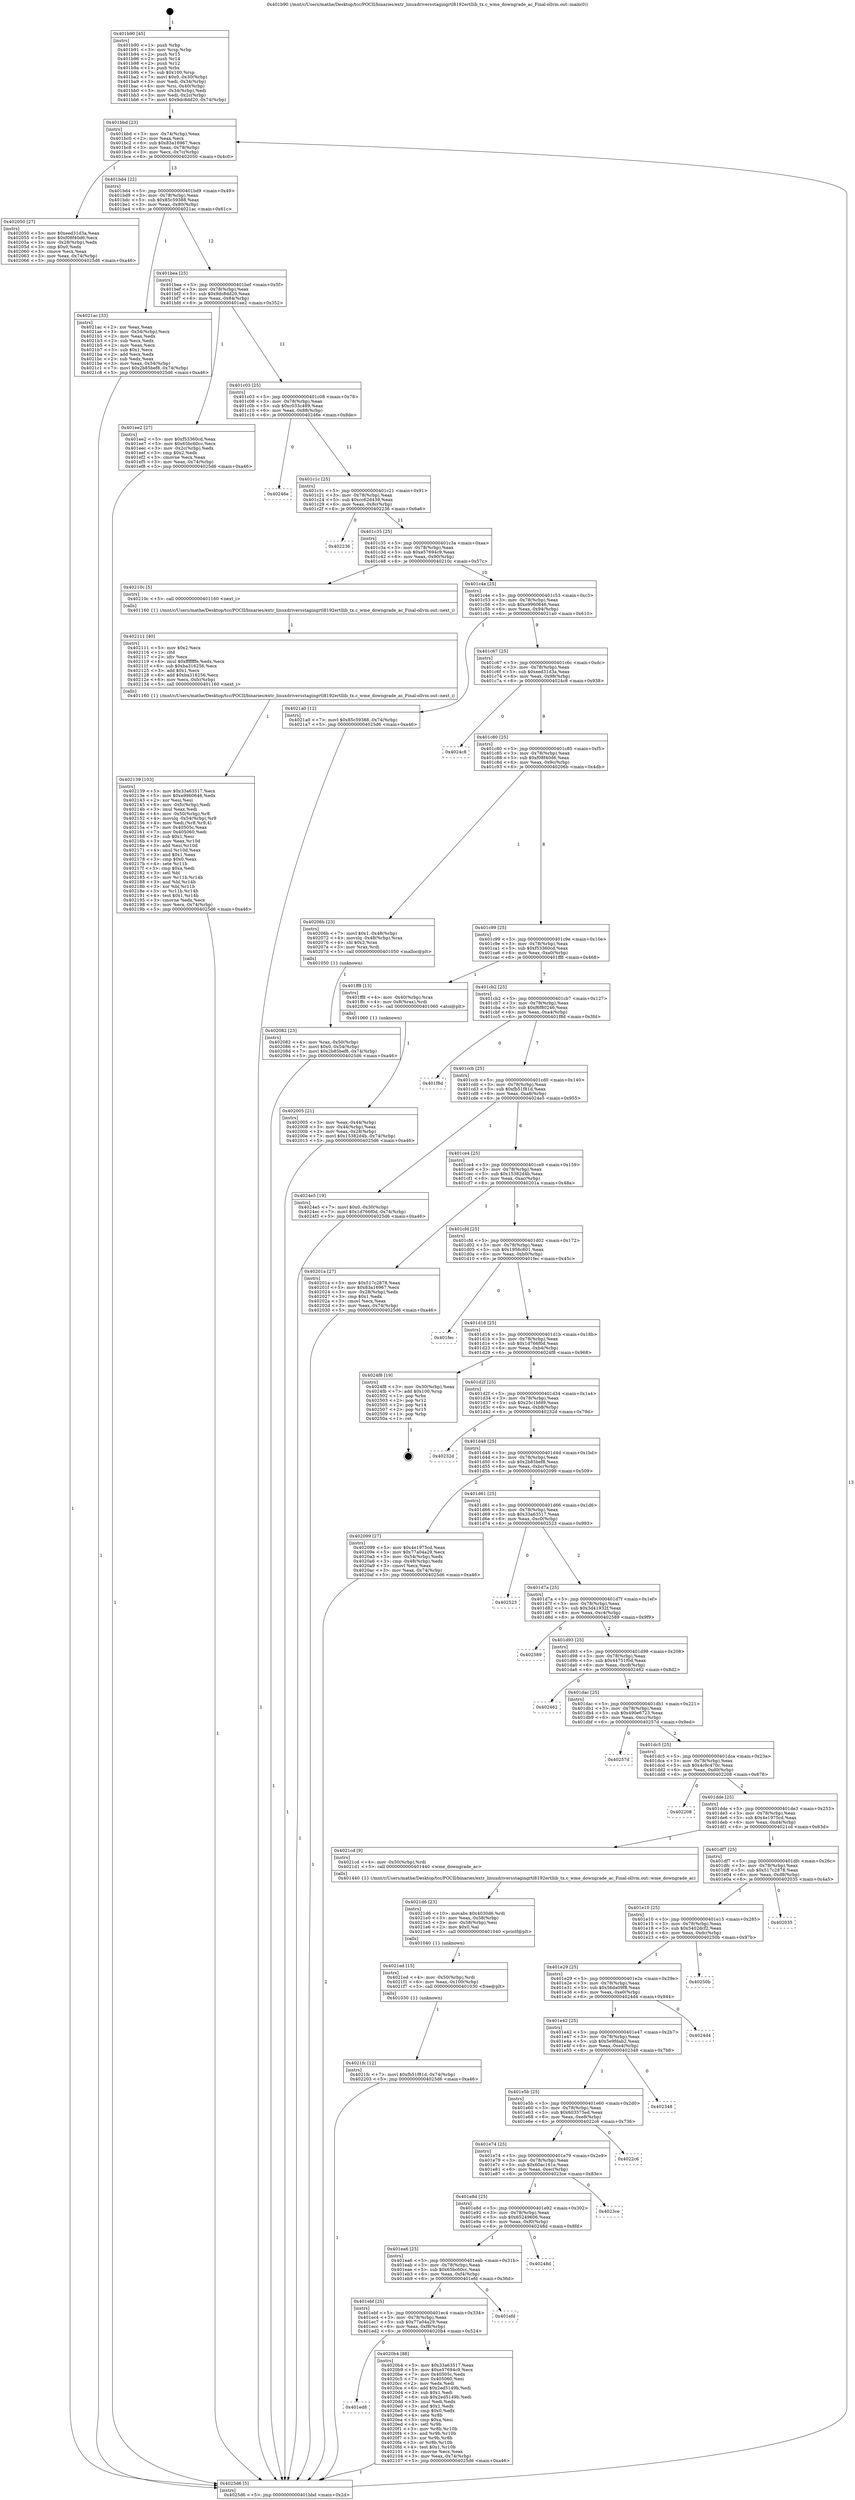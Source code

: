 digraph "0x401b90" {
  label = "0x401b90 (/mnt/c/Users/mathe/Desktop/tcc/POCII/binaries/extr_linuxdriversstagingrtl8192ertllib_tx.c_wme_downgrade_ac_Final-ollvm.out::main(0))"
  labelloc = "t"
  node[shape=record]

  Entry [label="",width=0.3,height=0.3,shape=circle,fillcolor=black,style=filled]
  "0x401bbd" [label="{
     0x401bbd [23]\l
     | [instrs]\l
     &nbsp;&nbsp;0x401bbd \<+3\>: mov -0x74(%rbp),%eax\l
     &nbsp;&nbsp;0x401bc0 \<+2\>: mov %eax,%ecx\l
     &nbsp;&nbsp;0x401bc2 \<+6\>: sub $0x83a16967,%ecx\l
     &nbsp;&nbsp;0x401bc8 \<+3\>: mov %eax,-0x78(%rbp)\l
     &nbsp;&nbsp;0x401bcb \<+3\>: mov %ecx,-0x7c(%rbp)\l
     &nbsp;&nbsp;0x401bce \<+6\>: je 0000000000402050 \<main+0x4c0\>\l
  }"]
  "0x402050" [label="{
     0x402050 [27]\l
     | [instrs]\l
     &nbsp;&nbsp;0x402050 \<+5\>: mov $0xeed31d3a,%eax\l
     &nbsp;&nbsp;0x402055 \<+5\>: mov $0xf08f40d6,%ecx\l
     &nbsp;&nbsp;0x40205a \<+3\>: mov -0x28(%rbp),%edx\l
     &nbsp;&nbsp;0x40205d \<+3\>: cmp $0x0,%edx\l
     &nbsp;&nbsp;0x402060 \<+3\>: cmove %ecx,%eax\l
     &nbsp;&nbsp;0x402063 \<+3\>: mov %eax,-0x74(%rbp)\l
     &nbsp;&nbsp;0x402066 \<+5\>: jmp 00000000004025d6 \<main+0xa46\>\l
  }"]
  "0x401bd4" [label="{
     0x401bd4 [22]\l
     | [instrs]\l
     &nbsp;&nbsp;0x401bd4 \<+5\>: jmp 0000000000401bd9 \<main+0x49\>\l
     &nbsp;&nbsp;0x401bd9 \<+3\>: mov -0x78(%rbp),%eax\l
     &nbsp;&nbsp;0x401bdc \<+5\>: sub $0x85c59388,%eax\l
     &nbsp;&nbsp;0x401be1 \<+3\>: mov %eax,-0x80(%rbp)\l
     &nbsp;&nbsp;0x401be4 \<+6\>: je 00000000004021ac \<main+0x61c\>\l
  }"]
  Exit [label="",width=0.3,height=0.3,shape=circle,fillcolor=black,style=filled,peripheries=2]
  "0x4021ac" [label="{
     0x4021ac [33]\l
     | [instrs]\l
     &nbsp;&nbsp;0x4021ac \<+2\>: xor %eax,%eax\l
     &nbsp;&nbsp;0x4021ae \<+3\>: mov -0x54(%rbp),%ecx\l
     &nbsp;&nbsp;0x4021b1 \<+2\>: mov %eax,%edx\l
     &nbsp;&nbsp;0x4021b3 \<+2\>: sub %ecx,%edx\l
     &nbsp;&nbsp;0x4021b5 \<+2\>: mov %eax,%ecx\l
     &nbsp;&nbsp;0x4021b7 \<+3\>: sub $0x1,%ecx\l
     &nbsp;&nbsp;0x4021ba \<+2\>: add %ecx,%edx\l
     &nbsp;&nbsp;0x4021bc \<+2\>: sub %edx,%eax\l
     &nbsp;&nbsp;0x4021be \<+3\>: mov %eax,-0x54(%rbp)\l
     &nbsp;&nbsp;0x4021c1 \<+7\>: movl $0x2b85bef8,-0x74(%rbp)\l
     &nbsp;&nbsp;0x4021c8 \<+5\>: jmp 00000000004025d6 \<main+0xa46\>\l
  }"]
  "0x401bea" [label="{
     0x401bea [25]\l
     | [instrs]\l
     &nbsp;&nbsp;0x401bea \<+5\>: jmp 0000000000401bef \<main+0x5f\>\l
     &nbsp;&nbsp;0x401bef \<+3\>: mov -0x78(%rbp),%eax\l
     &nbsp;&nbsp;0x401bf2 \<+5\>: sub $0x9dc8dd20,%eax\l
     &nbsp;&nbsp;0x401bf7 \<+6\>: mov %eax,-0x84(%rbp)\l
     &nbsp;&nbsp;0x401bfd \<+6\>: je 0000000000401ee2 \<main+0x352\>\l
  }"]
  "0x4021fc" [label="{
     0x4021fc [12]\l
     | [instrs]\l
     &nbsp;&nbsp;0x4021fc \<+7\>: movl $0xfb51f81d,-0x74(%rbp)\l
     &nbsp;&nbsp;0x402203 \<+5\>: jmp 00000000004025d6 \<main+0xa46\>\l
  }"]
  "0x401ee2" [label="{
     0x401ee2 [27]\l
     | [instrs]\l
     &nbsp;&nbsp;0x401ee2 \<+5\>: mov $0xf53360cd,%eax\l
     &nbsp;&nbsp;0x401ee7 \<+5\>: mov $0x65bc60cc,%ecx\l
     &nbsp;&nbsp;0x401eec \<+3\>: mov -0x2c(%rbp),%edx\l
     &nbsp;&nbsp;0x401eef \<+3\>: cmp $0x2,%edx\l
     &nbsp;&nbsp;0x401ef2 \<+3\>: cmovne %ecx,%eax\l
     &nbsp;&nbsp;0x401ef5 \<+3\>: mov %eax,-0x74(%rbp)\l
     &nbsp;&nbsp;0x401ef8 \<+5\>: jmp 00000000004025d6 \<main+0xa46\>\l
  }"]
  "0x401c03" [label="{
     0x401c03 [25]\l
     | [instrs]\l
     &nbsp;&nbsp;0x401c03 \<+5\>: jmp 0000000000401c08 \<main+0x78\>\l
     &nbsp;&nbsp;0x401c08 \<+3\>: mov -0x78(%rbp),%eax\l
     &nbsp;&nbsp;0x401c0b \<+5\>: sub $0xc033c489,%eax\l
     &nbsp;&nbsp;0x401c10 \<+6\>: mov %eax,-0x88(%rbp)\l
     &nbsp;&nbsp;0x401c16 \<+6\>: je 000000000040246e \<main+0x8de\>\l
  }"]
  "0x4025d6" [label="{
     0x4025d6 [5]\l
     | [instrs]\l
     &nbsp;&nbsp;0x4025d6 \<+5\>: jmp 0000000000401bbd \<main+0x2d\>\l
  }"]
  "0x401b90" [label="{
     0x401b90 [45]\l
     | [instrs]\l
     &nbsp;&nbsp;0x401b90 \<+1\>: push %rbp\l
     &nbsp;&nbsp;0x401b91 \<+3\>: mov %rsp,%rbp\l
     &nbsp;&nbsp;0x401b94 \<+2\>: push %r15\l
     &nbsp;&nbsp;0x401b96 \<+2\>: push %r14\l
     &nbsp;&nbsp;0x401b98 \<+2\>: push %r12\l
     &nbsp;&nbsp;0x401b9a \<+1\>: push %rbx\l
     &nbsp;&nbsp;0x401b9b \<+7\>: sub $0x100,%rsp\l
     &nbsp;&nbsp;0x401ba2 \<+7\>: movl $0x0,-0x30(%rbp)\l
     &nbsp;&nbsp;0x401ba9 \<+3\>: mov %edi,-0x34(%rbp)\l
     &nbsp;&nbsp;0x401bac \<+4\>: mov %rsi,-0x40(%rbp)\l
     &nbsp;&nbsp;0x401bb0 \<+3\>: mov -0x34(%rbp),%edi\l
     &nbsp;&nbsp;0x401bb3 \<+3\>: mov %edi,-0x2c(%rbp)\l
     &nbsp;&nbsp;0x401bb6 \<+7\>: movl $0x9dc8dd20,-0x74(%rbp)\l
  }"]
  "0x4021ed" [label="{
     0x4021ed [15]\l
     | [instrs]\l
     &nbsp;&nbsp;0x4021ed \<+4\>: mov -0x50(%rbp),%rdi\l
     &nbsp;&nbsp;0x4021f1 \<+6\>: mov %eax,-0x100(%rbp)\l
     &nbsp;&nbsp;0x4021f7 \<+5\>: call 0000000000401030 \<free@plt\>\l
     | [calls]\l
     &nbsp;&nbsp;0x401030 \{1\} (unknown)\l
  }"]
  "0x40246e" [label="{
     0x40246e\l
  }", style=dashed]
  "0x401c1c" [label="{
     0x401c1c [25]\l
     | [instrs]\l
     &nbsp;&nbsp;0x401c1c \<+5\>: jmp 0000000000401c21 \<main+0x91\>\l
     &nbsp;&nbsp;0x401c21 \<+3\>: mov -0x78(%rbp),%eax\l
     &nbsp;&nbsp;0x401c24 \<+5\>: sub $0xcc62d439,%eax\l
     &nbsp;&nbsp;0x401c29 \<+6\>: mov %eax,-0x8c(%rbp)\l
     &nbsp;&nbsp;0x401c2f \<+6\>: je 0000000000402236 \<main+0x6a6\>\l
  }"]
  "0x4021d6" [label="{
     0x4021d6 [23]\l
     | [instrs]\l
     &nbsp;&nbsp;0x4021d6 \<+10\>: movabs $0x4030d6,%rdi\l
     &nbsp;&nbsp;0x4021e0 \<+3\>: mov %eax,-0x58(%rbp)\l
     &nbsp;&nbsp;0x4021e3 \<+3\>: mov -0x58(%rbp),%esi\l
     &nbsp;&nbsp;0x4021e6 \<+2\>: mov $0x0,%al\l
     &nbsp;&nbsp;0x4021e8 \<+5\>: call 0000000000401040 \<printf@plt\>\l
     | [calls]\l
     &nbsp;&nbsp;0x401040 \{1\} (unknown)\l
  }"]
  "0x402236" [label="{
     0x402236\l
  }", style=dashed]
  "0x401c35" [label="{
     0x401c35 [25]\l
     | [instrs]\l
     &nbsp;&nbsp;0x401c35 \<+5\>: jmp 0000000000401c3a \<main+0xaa\>\l
     &nbsp;&nbsp;0x401c3a \<+3\>: mov -0x78(%rbp),%eax\l
     &nbsp;&nbsp;0x401c3d \<+5\>: sub $0xe57694c9,%eax\l
     &nbsp;&nbsp;0x401c42 \<+6\>: mov %eax,-0x90(%rbp)\l
     &nbsp;&nbsp;0x401c48 \<+6\>: je 000000000040210c \<main+0x57c\>\l
  }"]
  "0x402139" [label="{
     0x402139 [103]\l
     | [instrs]\l
     &nbsp;&nbsp;0x402139 \<+5\>: mov $0x33a63517,%ecx\l
     &nbsp;&nbsp;0x40213e \<+5\>: mov $0xe9960646,%edx\l
     &nbsp;&nbsp;0x402143 \<+2\>: xor %esi,%esi\l
     &nbsp;&nbsp;0x402145 \<+6\>: mov -0xfc(%rbp),%edi\l
     &nbsp;&nbsp;0x40214b \<+3\>: imul %eax,%edi\l
     &nbsp;&nbsp;0x40214e \<+4\>: mov -0x50(%rbp),%r8\l
     &nbsp;&nbsp;0x402152 \<+4\>: movslq -0x54(%rbp),%r9\l
     &nbsp;&nbsp;0x402156 \<+4\>: mov %edi,(%r8,%r9,4)\l
     &nbsp;&nbsp;0x40215a \<+7\>: mov 0x40505c,%eax\l
     &nbsp;&nbsp;0x402161 \<+7\>: mov 0x405060,%edi\l
     &nbsp;&nbsp;0x402168 \<+3\>: sub $0x1,%esi\l
     &nbsp;&nbsp;0x40216b \<+3\>: mov %eax,%r10d\l
     &nbsp;&nbsp;0x40216e \<+3\>: add %esi,%r10d\l
     &nbsp;&nbsp;0x402171 \<+4\>: imul %r10d,%eax\l
     &nbsp;&nbsp;0x402175 \<+3\>: and $0x1,%eax\l
     &nbsp;&nbsp;0x402178 \<+3\>: cmp $0x0,%eax\l
     &nbsp;&nbsp;0x40217b \<+4\>: sete %r11b\l
     &nbsp;&nbsp;0x40217f \<+3\>: cmp $0xa,%edi\l
     &nbsp;&nbsp;0x402182 \<+3\>: setl %bl\l
     &nbsp;&nbsp;0x402185 \<+3\>: mov %r11b,%r14b\l
     &nbsp;&nbsp;0x402188 \<+3\>: and %bl,%r14b\l
     &nbsp;&nbsp;0x40218b \<+3\>: xor %bl,%r11b\l
     &nbsp;&nbsp;0x40218e \<+3\>: or %r11b,%r14b\l
     &nbsp;&nbsp;0x402191 \<+4\>: test $0x1,%r14b\l
     &nbsp;&nbsp;0x402195 \<+3\>: cmovne %edx,%ecx\l
     &nbsp;&nbsp;0x402198 \<+3\>: mov %ecx,-0x74(%rbp)\l
     &nbsp;&nbsp;0x40219b \<+5\>: jmp 00000000004025d6 \<main+0xa46\>\l
  }"]
  "0x40210c" [label="{
     0x40210c [5]\l
     | [instrs]\l
     &nbsp;&nbsp;0x40210c \<+5\>: call 0000000000401160 \<next_i\>\l
     | [calls]\l
     &nbsp;&nbsp;0x401160 \{1\} (/mnt/c/Users/mathe/Desktop/tcc/POCII/binaries/extr_linuxdriversstagingrtl8192ertllib_tx.c_wme_downgrade_ac_Final-ollvm.out::next_i)\l
  }"]
  "0x401c4e" [label="{
     0x401c4e [25]\l
     | [instrs]\l
     &nbsp;&nbsp;0x401c4e \<+5\>: jmp 0000000000401c53 \<main+0xc3\>\l
     &nbsp;&nbsp;0x401c53 \<+3\>: mov -0x78(%rbp),%eax\l
     &nbsp;&nbsp;0x401c56 \<+5\>: sub $0xe9960646,%eax\l
     &nbsp;&nbsp;0x401c5b \<+6\>: mov %eax,-0x94(%rbp)\l
     &nbsp;&nbsp;0x401c61 \<+6\>: je 00000000004021a0 \<main+0x610\>\l
  }"]
  "0x402111" [label="{
     0x402111 [40]\l
     | [instrs]\l
     &nbsp;&nbsp;0x402111 \<+5\>: mov $0x2,%ecx\l
     &nbsp;&nbsp;0x402116 \<+1\>: cltd\l
     &nbsp;&nbsp;0x402117 \<+2\>: idiv %ecx\l
     &nbsp;&nbsp;0x402119 \<+6\>: imul $0xfffffffe,%edx,%ecx\l
     &nbsp;&nbsp;0x40211f \<+6\>: sub $0xba316256,%ecx\l
     &nbsp;&nbsp;0x402125 \<+3\>: add $0x1,%ecx\l
     &nbsp;&nbsp;0x402128 \<+6\>: add $0xba316256,%ecx\l
     &nbsp;&nbsp;0x40212e \<+6\>: mov %ecx,-0xfc(%rbp)\l
     &nbsp;&nbsp;0x402134 \<+5\>: call 0000000000401160 \<next_i\>\l
     | [calls]\l
     &nbsp;&nbsp;0x401160 \{1\} (/mnt/c/Users/mathe/Desktop/tcc/POCII/binaries/extr_linuxdriversstagingrtl8192ertllib_tx.c_wme_downgrade_ac_Final-ollvm.out::next_i)\l
  }"]
  "0x4021a0" [label="{
     0x4021a0 [12]\l
     | [instrs]\l
     &nbsp;&nbsp;0x4021a0 \<+7\>: movl $0x85c59388,-0x74(%rbp)\l
     &nbsp;&nbsp;0x4021a7 \<+5\>: jmp 00000000004025d6 \<main+0xa46\>\l
  }"]
  "0x401c67" [label="{
     0x401c67 [25]\l
     | [instrs]\l
     &nbsp;&nbsp;0x401c67 \<+5\>: jmp 0000000000401c6c \<main+0xdc\>\l
     &nbsp;&nbsp;0x401c6c \<+3\>: mov -0x78(%rbp),%eax\l
     &nbsp;&nbsp;0x401c6f \<+5\>: sub $0xeed31d3a,%eax\l
     &nbsp;&nbsp;0x401c74 \<+6\>: mov %eax,-0x98(%rbp)\l
     &nbsp;&nbsp;0x401c7a \<+6\>: je 00000000004024c8 \<main+0x938\>\l
  }"]
  "0x401ed8" [label="{
     0x401ed8\l
  }", style=dashed]
  "0x4024c8" [label="{
     0x4024c8\l
  }", style=dashed]
  "0x401c80" [label="{
     0x401c80 [25]\l
     | [instrs]\l
     &nbsp;&nbsp;0x401c80 \<+5\>: jmp 0000000000401c85 \<main+0xf5\>\l
     &nbsp;&nbsp;0x401c85 \<+3\>: mov -0x78(%rbp),%eax\l
     &nbsp;&nbsp;0x401c88 \<+5\>: sub $0xf08f40d6,%eax\l
     &nbsp;&nbsp;0x401c8d \<+6\>: mov %eax,-0x9c(%rbp)\l
     &nbsp;&nbsp;0x401c93 \<+6\>: je 000000000040206b \<main+0x4db\>\l
  }"]
  "0x4020b4" [label="{
     0x4020b4 [88]\l
     | [instrs]\l
     &nbsp;&nbsp;0x4020b4 \<+5\>: mov $0x33a63517,%eax\l
     &nbsp;&nbsp;0x4020b9 \<+5\>: mov $0xe57694c9,%ecx\l
     &nbsp;&nbsp;0x4020be \<+7\>: mov 0x40505c,%edx\l
     &nbsp;&nbsp;0x4020c5 \<+7\>: mov 0x405060,%esi\l
     &nbsp;&nbsp;0x4020cc \<+2\>: mov %edx,%edi\l
     &nbsp;&nbsp;0x4020ce \<+6\>: add $0x2ed5149b,%edi\l
     &nbsp;&nbsp;0x4020d4 \<+3\>: sub $0x1,%edi\l
     &nbsp;&nbsp;0x4020d7 \<+6\>: sub $0x2ed5149b,%edi\l
     &nbsp;&nbsp;0x4020dd \<+3\>: imul %edi,%edx\l
     &nbsp;&nbsp;0x4020e0 \<+3\>: and $0x1,%edx\l
     &nbsp;&nbsp;0x4020e3 \<+3\>: cmp $0x0,%edx\l
     &nbsp;&nbsp;0x4020e6 \<+4\>: sete %r8b\l
     &nbsp;&nbsp;0x4020ea \<+3\>: cmp $0xa,%esi\l
     &nbsp;&nbsp;0x4020ed \<+4\>: setl %r9b\l
     &nbsp;&nbsp;0x4020f1 \<+3\>: mov %r8b,%r10b\l
     &nbsp;&nbsp;0x4020f4 \<+3\>: and %r9b,%r10b\l
     &nbsp;&nbsp;0x4020f7 \<+3\>: xor %r9b,%r8b\l
     &nbsp;&nbsp;0x4020fa \<+3\>: or %r8b,%r10b\l
     &nbsp;&nbsp;0x4020fd \<+4\>: test $0x1,%r10b\l
     &nbsp;&nbsp;0x402101 \<+3\>: cmovne %ecx,%eax\l
     &nbsp;&nbsp;0x402104 \<+3\>: mov %eax,-0x74(%rbp)\l
     &nbsp;&nbsp;0x402107 \<+5\>: jmp 00000000004025d6 \<main+0xa46\>\l
  }"]
  "0x40206b" [label="{
     0x40206b [23]\l
     | [instrs]\l
     &nbsp;&nbsp;0x40206b \<+7\>: movl $0x1,-0x48(%rbp)\l
     &nbsp;&nbsp;0x402072 \<+4\>: movslq -0x48(%rbp),%rax\l
     &nbsp;&nbsp;0x402076 \<+4\>: shl $0x2,%rax\l
     &nbsp;&nbsp;0x40207a \<+3\>: mov %rax,%rdi\l
     &nbsp;&nbsp;0x40207d \<+5\>: call 0000000000401050 \<malloc@plt\>\l
     | [calls]\l
     &nbsp;&nbsp;0x401050 \{1\} (unknown)\l
  }"]
  "0x401c99" [label="{
     0x401c99 [25]\l
     | [instrs]\l
     &nbsp;&nbsp;0x401c99 \<+5\>: jmp 0000000000401c9e \<main+0x10e\>\l
     &nbsp;&nbsp;0x401c9e \<+3\>: mov -0x78(%rbp),%eax\l
     &nbsp;&nbsp;0x401ca1 \<+5\>: sub $0xf53360cd,%eax\l
     &nbsp;&nbsp;0x401ca6 \<+6\>: mov %eax,-0xa0(%rbp)\l
     &nbsp;&nbsp;0x401cac \<+6\>: je 0000000000401ff8 \<main+0x468\>\l
  }"]
  "0x401ebf" [label="{
     0x401ebf [25]\l
     | [instrs]\l
     &nbsp;&nbsp;0x401ebf \<+5\>: jmp 0000000000401ec4 \<main+0x334\>\l
     &nbsp;&nbsp;0x401ec4 \<+3\>: mov -0x78(%rbp),%eax\l
     &nbsp;&nbsp;0x401ec7 \<+5\>: sub $0x77a04a29,%eax\l
     &nbsp;&nbsp;0x401ecc \<+6\>: mov %eax,-0xf8(%rbp)\l
     &nbsp;&nbsp;0x401ed2 \<+6\>: je 00000000004020b4 \<main+0x524\>\l
  }"]
  "0x401ff8" [label="{
     0x401ff8 [13]\l
     | [instrs]\l
     &nbsp;&nbsp;0x401ff8 \<+4\>: mov -0x40(%rbp),%rax\l
     &nbsp;&nbsp;0x401ffc \<+4\>: mov 0x8(%rax),%rdi\l
     &nbsp;&nbsp;0x402000 \<+5\>: call 0000000000401060 \<atoi@plt\>\l
     | [calls]\l
     &nbsp;&nbsp;0x401060 \{1\} (unknown)\l
  }"]
  "0x401cb2" [label="{
     0x401cb2 [25]\l
     | [instrs]\l
     &nbsp;&nbsp;0x401cb2 \<+5\>: jmp 0000000000401cb7 \<main+0x127\>\l
     &nbsp;&nbsp;0x401cb7 \<+3\>: mov -0x78(%rbp),%eax\l
     &nbsp;&nbsp;0x401cba \<+5\>: sub $0xf6f80246,%eax\l
     &nbsp;&nbsp;0x401cbf \<+6\>: mov %eax,-0xa4(%rbp)\l
     &nbsp;&nbsp;0x401cc5 \<+6\>: je 0000000000401f8d \<main+0x3fd\>\l
  }"]
  "0x402005" [label="{
     0x402005 [21]\l
     | [instrs]\l
     &nbsp;&nbsp;0x402005 \<+3\>: mov %eax,-0x44(%rbp)\l
     &nbsp;&nbsp;0x402008 \<+3\>: mov -0x44(%rbp),%eax\l
     &nbsp;&nbsp;0x40200b \<+3\>: mov %eax,-0x28(%rbp)\l
     &nbsp;&nbsp;0x40200e \<+7\>: movl $0x15382d4b,-0x74(%rbp)\l
     &nbsp;&nbsp;0x402015 \<+5\>: jmp 00000000004025d6 \<main+0xa46\>\l
  }"]
  "0x401efd" [label="{
     0x401efd\l
  }", style=dashed]
  "0x401f8d" [label="{
     0x401f8d\l
  }", style=dashed]
  "0x401ccb" [label="{
     0x401ccb [25]\l
     | [instrs]\l
     &nbsp;&nbsp;0x401ccb \<+5\>: jmp 0000000000401cd0 \<main+0x140\>\l
     &nbsp;&nbsp;0x401cd0 \<+3\>: mov -0x78(%rbp),%eax\l
     &nbsp;&nbsp;0x401cd3 \<+5\>: sub $0xfb51f81d,%eax\l
     &nbsp;&nbsp;0x401cd8 \<+6\>: mov %eax,-0xa8(%rbp)\l
     &nbsp;&nbsp;0x401cde \<+6\>: je 00000000004024e5 \<main+0x955\>\l
  }"]
  "0x401ea6" [label="{
     0x401ea6 [25]\l
     | [instrs]\l
     &nbsp;&nbsp;0x401ea6 \<+5\>: jmp 0000000000401eab \<main+0x31b\>\l
     &nbsp;&nbsp;0x401eab \<+3\>: mov -0x78(%rbp),%eax\l
     &nbsp;&nbsp;0x401eae \<+5\>: sub $0x65bc60cc,%eax\l
     &nbsp;&nbsp;0x401eb3 \<+6\>: mov %eax,-0xf4(%rbp)\l
     &nbsp;&nbsp;0x401eb9 \<+6\>: je 0000000000401efd \<main+0x36d\>\l
  }"]
  "0x4024e5" [label="{
     0x4024e5 [19]\l
     | [instrs]\l
     &nbsp;&nbsp;0x4024e5 \<+7\>: movl $0x0,-0x30(%rbp)\l
     &nbsp;&nbsp;0x4024ec \<+7\>: movl $0x1d766f0d,-0x74(%rbp)\l
     &nbsp;&nbsp;0x4024f3 \<+5\>: jmp 00000000004025d6 \<main+0xa46\>\l
  }"]
  "0x401ce4" [label="{
     0x401ce4 [25]\l
     | [instrs]\l
     &nbsp;&nbsp;0x401ce4 \<+5\>: jmp 0000000000401ce9 \<main+0x159\>\l
     &nbsp;&nbsp;0x401ce9 \<+3\>: mov -0x78(%rbp),%eax\l
     &nbsp;&nbsp;0x401cec \<+5\>: sub $0x15382d4b,%eax\l
     &nbsp;&nbsp;0x401cf1 \<+6\>: mov %eax,-0xac(%rbp)\l
     &nbsp;&nbsp;0x401cf7 \<+6\>: je 000000000040201a \<main+0x48a\>\l
  }"]
  "0x40248d" [label="{
     0x40248d\l
  }", style=dashed]
  "0x40201a" [label="{
     0x40201a [27]\l
     | [instrs]\l
     &nbsp;&nbsp;0x40201a \<+5\>: mov $0x517c2878,%eax\l
     &nbsp;&nbsp;0x40201f \<+5\>: mov $0x83a16967,%ecx\l
     &nbsp;&nbsp;0x402024 \<+3\>: mov -0x28(%rbp),%edx\l
     &nbsp;&nbsp;0x402027 \<+3\>: cmp $0x1,%edx\l
     &nbsp;&nbsp;0x40202a \<+3\>: cmovl %ecx,%eax\l
     &nbsp;&nbsp;0x40202d \<+3\>: mov %eax,-0x74(%rbp)\l
     &nbsp;&nbsp;0x402030 \<+5\>: jmp 00000000004025d6 \<main+0xa46\>\l
  }"]
  "0x401cfd" [label="{
     0x401cfd [25]\l
     | [instrs]\l
     &nbsp;&nbsp;0x401cfd \<+5\>: jmp 0000000000401d02 \<main+0x172\>\l
     &nbsp;&nbsp;0x401d02 \<+3\>: mov -0x78(%rbp),%eax\l
     &nbsp;&nbsp;0x401d05 \<+5\>: sub $0x1956c601,%eax\l
     &nbsp;&nbsp;0x401d0a \<+6\>: mov %eax,-0xb0(%rbp)\l
     &nbsp;&nbsp;0x401d10 \<+6\>: je 0000000000401fec \<main+0x45c\>\l
  }"]
  "0x402082" [label="{
     0x402082 [23]\l
     | [instrs]\l
     &nbsp;&nbsp;0x402082 \<+4\>: mov %rax,-0x50(%rbp)\l
     &nbsp;&nbsp;0x402086 \<+7\>: movl $0x0,-0x54(%rbp)\l
     &nbsp;&nbsp;0x40208d \<+7\>: movl $0x2b85bef8,-0x74(%rbp)\l
     &nbsp;&nbsp;0x402094 \<+5\>: jmp 00000000004025d6 \<main+0xa46\>\l
  }"]
  "0x401e8d" [label="{
     0x401e8d [25]\l
     | [instrs]\l
     &nbsp;&nbsp;0x401e8d \<+5\>: jmp 0000000000401e92 \<main+0x302\>\l
     &nbsp;&nbsp;0x401e92 \<+3\>: mov -0x78(%rbp),%eax\l
     &nbsp;&nbsp;0x401e95 \<+5\>: sub $0x65249606,%eax\l
     &nbsp;&nbsp;0x401e9a \<+6\>: mov %eax,-0xf0(%rbp)\l
     &nbsp;&nbsp;0x401ea0 \<+6\>: je 000000000040248d \<main+0x8fd\>\l
  }"]
  "0x401fec" [label="{
     0x401fec\l
  }", style=dashed]
  "0x401d16" [label="{
     0x401d16 [25]\l
     | [instrs]\l
     &nbsp;&nbsp;0x401d16 \<+5\>: jmp 0000000000401d1b \<main+0x18b\>\l
     &nbsp;&nbsp;0x401d1b \<+3\>: mov -0x78(%rbp),%eax\l
     &nbsp;&nbsp;0x401d1e \<+5\>: sub $0x1d766f0d,%eax\l
     &nbsp;&nbsp;0x401d23 \<+6\>: mov %eax,-0xb4(%rbp)\l
     &nbsp;&nbsp;0x401d29 \<+6\>: je 00000000004024f8 \<main+0x968\>\l
  }"]
  "0x4023ce" [label="{
     0x4023ce\l
  }", style=dashed]
  "0x4024f8" [label="{
     0x4024f8 [19]\l
     | [instrs]\l
     &nbsp;&nbsp;0x4024f8 \<+3\>: mov -0x30(%rbp),%eax\l
     &nbsp;&nbsp;0x4024fb \<+7\>: add $0x100,%rsp\l
     &nbsp;&nbsp;0x402502 \<+1\>: pop %rbx\l
     &nbsp;&nbsp;0x402503 \<+2\>: pop %r12\l
     &nbsp;&nbsp;0x402505 \<+2\>: pop %r14\l
     &nbsp;&nbsp;0x402507 \<+2\>: pop %r15\l
     &nbsp;&nbsp;0x402509 \<+1\>: pop %rbp\l
     &nbsp;&nbsp;0x40250a \<+1\>: ret\l
  }"]
  "0x401d2f" [label="{
     0x401d2f [25]\l
     | [instrs]\l
     &nbsp;&nbsp;0x401d2f \<+5\>: jmp 0000000000401d34 \<main+0x1a4\>\l
     &nbsp;&nbsp;0x401d34 \<+3\>: mov -0x78(%rbp),%eax\l
     &nbsp;&nbsp;0x401d37 \<+5\>: sub $0x25c1bfd9,%eax\l
     &nbsp;&nbsp;0x401d3c \<+6\>: mov %eax,-0xb8(%rbp)\l
     &nbsp;&nbsp;0x401d42 \<+6\>: je 000000000040232d \<main+0x79d\>\l
  }"]
  "0x401e74" [label="{
     0x401e74 [25]\l
     | [instrs]\l
     &nbsp;&nbsp;0x401e74 \<+5\>: jmp 0000000000401e79 \<main+0x2e9\>\l
     &nbsp;&nbsp;0x401e79 \<+3\>: mov -0x78(%rbp),%eax\l
     &nbsp;&nbsp;0x401e7c \<+5\>: sub $0x60ac161e,%eax\l
     &nbsp;&nbsp;0x401e81 \<+6\>: mov %eax,-0xec(%rbp)\l
     &nbsp;&nbsp;0x401e87 \<+6\>: je 00000000004023ce \<main+0x83e\>\l
  }"]
  "0x40232d" [label="{
     0x40232d\l
  }", style=dashed]
  "0x401d48" [label="{
     0x401d48 [25]\l
     | [instrs]\l
     &nbsp;&nbsp;0x401d48 \<+5\>: jmp 0000000000401d4d \<main+0x1bd\>\l
     &nbsp;&nbsp;0x401d4d \<+3\>: mov -0x78(%rbp),%eax\l
     &nbsp;&nbsp;0x401d50 \<+5\>: sub $0x2b85bef8,%eax\l
     &nbsp;&nbsp;0x401d55 \<+6\>: mov %eax,-0xbc(%rbp)\l
     &nbsp;&nbsp;0x401d5b \<+6\>: je 0000000000402099 \<main+0x509\>\l
  }"]
  "0x4022c6" [label="{
     0x4022c6\l
  }", style=dashed]
  "0x402099" [label="{
     0x402099 [27]\l
     | [instrs]\l
     &nbsp;&nbsp;0x402099 \<+5\>: mov $0x4e1975cd,%eax\l
     &nbsp;&nbsp;0x40209e \<+5\>: mov $0x77a04a29,%ecx\l
     &nbsp;&nbsp;0x4020a3 \<+3\>: mov -0x54(%rbp),%edx\l
     &nbsp;&nbsp;0x4020a6 \<+3\>: cmp -0x48(%rbp),%edx\l
     &nbsp;&nbsp;0x4020a9 \<+3\>: cmovl %ecx,%eax\l
     &nbsp;&nbsp;0x4020ac \<+3\>: mov %eax,-0x74(%rbp)\l
     &nbsp;&nbsp;0x4020af \<+5\>: jmp 00000000004025d6 \<main+0xa46\>\l
  }"]
  "0x401d61" [label="{
     0x401d61 [25]\l
     | [instrs]\l
     &nbsp;&nbsp;0x401d61 \<+5\>: jmp 0000000000401d66 \<main+0x1d6\>\l
     &nbsp;&nbsp;0x401d66 \<+3\>: mov -0x78(%rbp),%eax\l
     &nbsp;&nbsp;0x401d69 \<+5\>: sub $0x33a63517,%eax\l
     &nbsp;&nbsp;0x401d6e \<+6\>: mov %eax,-0xc0(%rbp)\l
     &nbsp;&nbsp;0x401d74 \<+6\>: je 0000000000402523 \<main+0x993\>\l
  }"]
  "0x401e5b" [label="{
     0x401e5b [25]\l
     | [instrs]\l
     &nbsp;&nbsp;0x401e5b \<+5\>: jmp 0000000000401e60 \<main+0x2d0\>\l
     &nbsp;&nbsp;0x401e60 \<+3\>: mov -0x78(%rbp),%eax\l
     &nbsp;&nbsp;0x401e63 \<+5\>: sub $0x603575ed,%eax\l
     &nbsp;&nbsp;0x401e68 \<+6\>: mov %eax,-0xe8(%rbp)\l
     &nbsp;&nbsp;0x401e6e \<+6\>: je 00000000004022c6 \<main+0x736\>\l
  }"]
  "0x402523" [label="{
     0x402523\l
  }", style=dashed]
  "0x401d7a" [label="{
     0x401d7a [25]\l
     | [instrs]\l
     &nbsp;&nbsp;0x401d7a \<+5\>: jmp 0000000000401d7f \<main+0x1ef\>\l
     &nbsp;&nbsp;0x401d7f \<+3\>: mov -0x78(%rbp),%eax\l
     &nbsp;&nbsp;0x401d82 \<+5\>: sub $0x3d41932f,%eax\l
     &nbsp;&nbsp;0x401d87 \<+6\>: mov %eax,-0xc4(%rbp)\l
     &nbsp;&nbsp;0x401d8d \<+6\>: je 0000000000402589 \<main+0x9f9\>\l
  }"]
  "0x402348" [label="{
     0x402348\l
  }", style=dashed]
  "0x402589" [label="{
     0x402589\l
  }", style=dashed]
  "0x401d93" [label="{
     0x401d93 [25]\l
     | [instrs]\l
     &nbsp;&nbsp;0x401d93 \<+5\>: jmp 0000000000401d98 \<main+0x208\>\l
     &nbsp;&nbsp;0x401d98 \<+3\>: mov -0x78(%rbp),%eax\l
     &nbsp;&nbsp;0x401d9b \<+5\>: sub $0x44751f0d,%eax\l
     &nbsp;&nbsp;0x401da0 \<+6\>: mov %eax,-0xc8(%rbp)\l
     &nbsp;&nbsp;0x401da6 \<+6\>: je 0000000000402462 \<main+0x8d2\>\l
  }"]
  "0x401e42" [label="{
     0x401e42 [25]\l
     | [instrs]\l
     &nbsp;&nbsp;0x401e42 \<+5\>: jmp 0000000000401e47 \<main+0x2b7\>\l
     &nbsp;&nbsp;0x401e47 \<+3\>: mov -0x78(%rbp),%eax\l
     &nbsp;&nbsp;0x401e4a \<+5\>: sub $0x5e9fdab2,%eax\l
     &nbsp;&nbsp;0x401e4f \<+6\>: mov %eax,-0xe4(%rbp)\l
     &nbsp;&nbsp;0x401e55 \<+6\>: je 0000000000402348 \<main+0x7b8\>\l
  }"]
  "0x402462" [label="{
     0x402462\l
  }", style=dashed]
  "0x401dac" [label="{
     0x401dac [25]\l
     | [instrs]\l
     &nbsp;&nbsp;0x401dac \<+5\>: jmp 0000000000401db1 \<main+0x221\>\l
     &nbsp;&nbsp;0x401db1 \<+3\>: mov -0x78(%rbp),%eax\l
     &nbsp;&nbsp;0x401db4 \<+5\>: sub $0x490e6723,%eax\l
     &nbsp;&nbsp;0x401db9 \<+6\>: mov %eax,-0xcc(%rbp)\l
     &nbsp;&nbsp;0x401dbf \<+6\>: je 000000000040257d \<main+0x9ed\>\l
  }"]
  "0x4024d4" [label="{
     0x4024d4\l
  }", style=dashed]
  "0x40257d" [label="{
     0x40257d\l
  }", style=dashed]
  "0x401dc5" [label="{
     0x401dc5 [25]\l
     | [instrs]\l
     &nbsp;&nbsp;0x401dc5 \<+5\>: jmp 0000000000401dca \<main+0x23a\>\l
     &nbsp;&nbsp;0x401dca \<+3\>: mov -0x78(%rbp),%eax\l
     &nbsp;&nbsp;0x401dcd \<+5\>: sub $0x4c9c470c,%eax\l
     &nbsp;&nbsp;0x401dd2 \<+6\>: mov %eax,-0xd0(%rbp)\l
     &nbsp;&nbsp;0x401dd8 \<+6\>: je 0000000000402208 \<main+0x678\>\l
  }"]
  "0x401e29" [label="{
     0x401e29 [25]\l
     | [instrs]\l
     &nbsp;&nbsp;0x401e29 \<+5\>: jmp 0000000000401e2e \<main+0x29e\>\l
     &nbsp;&nbsp;0x401e2e \<+3\>: mov -0x78(%rbp),%eax\l
     &nbsp;&nbsp;0x401e31 \<+5\>: sub $0x56da09f8,%eax\l
     &nbsp;&nbsp;0x401e36 \<+6\>: mov %eax,-0xe0(%rbp)\l
     &nbsp;&nbsp;0x401e3c \<+6\>: je 00000000004024d4 \<main+0x944\>\l
  }"]
  "0x402208" [label="{
     0x402208\l
  }", style=dashed]
  "0x401dde" [label="{
     0x401dde [25]\l
     | [instrs]\l
     &nbsp;&nbsp;0x401dde \<+5\>: jmp 0000000000401de3 \<main+0x253\>\l
     &nbsp;&nbsp;0x401de3 \<+3\>: mov -0x78(%rbp),%eax\l
     &nbsp;&nbsp;0x401de6 \<+5\>: sub $0x4e1975cd,%eax\l
     &nbsp;&nbsp;0x401deb \<+6\>: mov %eax,-0xd4(%rbp)\l
     &nbsp;&nbsp;0x401df1 \<+6\>: je 00000000004021cd \<main+0x63d\>\l
  }"]
  "0x40250b" [label="{
     0x40250b\l
  }", style=dashed]
  "0x4021cd" [label="{
     0x4021cd [9]\l
     | [instrs]\l
     &nbsp;&nbsp;0x4021cd \<+4\>: mov -0x50(%rbp),%rdi\l
     &nbsp;&nbsp;0x4021d1 \<+5\>: call 0000000000401440 \<wme_downgrade_ac\>\l
     | [calls]\l
     &nbsp;&nbsp;0x401440 \{1\} (/mnt/c/Users/mathe/Desktop/tcc/POCII/binaries/extr_linuxdriversstagingrtl8192ertllib_tx.c_wme_downgrade_ac_Final-ollvm.out::wme_downgrade_ac)\l
  }"]
  "0x401df7" [label="{
     0x401df7 [25]\l
     | [instrs]\l
     &nbsp;&nbsp;0x401df7 \<+5\>: jmp 0000000000401dfc \<main+0x26c\>\l
     &nbsp;&nbsp;0x401dfc \<+3\>: mov -0x78(%rbp),%eax\l
     &nbsp;&nbsp;0x401dff \<+5\>: sub $0x517c2878,%eax\l
     &nbsp;&nbsp;0x401e04 \<+6\>: mov %eax,-0xd8(%rbp)\l
     &nbsp;&nbsp;0x401e0a \<+6\>: je 0000000000402035 \<main+0x4a5\>\l
  }"]
  "0x401e10" [label="{
     0x401e10 [25]\l
     | [instrs]\l
     &nbsp;&nbsp;0x401e10 \<+5\>: jmp 0000000000401e15 \<main+0x285\>\l
     &nbsp;&nbsp;0x401e15 \<+3\>: mov -0x78(%rbp),%eax\l
     &nbsp;&nbsp;0x401e18 \<+5\>: sub $0x5402dcf2,%eax\l
     &nbsp;&nbsp;0x401e1d \<+6\>: mov %eax,-0xdc(%rbp)\l
     &nbsp;&nbsp;0x401e23 \<+6\>: je 000000000040250b \<main+0x97b\>\l
  }"]
  "0x402035" [label="{
     0x402035\l
  }", style=dashed]
  Entry -> "0x401b90" [label=" 1"]
  "0x401bbd" -> "0x402050" [label=" 1"]
  "0x401bbd" -> "0x401bd4" [label=" 13"]
  "0x4024f8" -> Exit [label=" 1"]
  "0x401bd4" -> "0x4021ac" [label=" 1"]
  "0x401bd4" -> "0x401bea" [label=" 12"]
  "0x4024e5" -> "0x4025d6" [label=" 1"]
  "0x401bea" -> "0x401ee2" [label=" 1"]
  "0x401bea" -> "0x401c03" [label=" 11"]
  "0x401ee2" -> "0x4025d6" [label=" 1"]
  "0x401b90" -> "0x401bbd" [label=" 1"]
  "0x4025d6" -> "0x401bbd" [label=" 13"]
  "0x4021fc" -> "0x4025d6" [label=" 1"]
  "0x401c03" -> "0x40246e" [label=" 0"]
  "0x401c03" -> "0x401c1c" [label=" 11"]
  "0x4021ed" -> "0x4021fc" [label=" 1"]
  "0x401c1c" -> "0x402236" [label=" 0"]
  "0x401c1c" -> "0x401c35" [label=" 11"]
  "0x4021d6" -> "0x4021ed" [label=" 1"]
  "0x401c35" -> "0x40210c" [label=" 1"]
  "0x401c35" -> "0x401c4e" [label=" 10"]
  "0x4021cd" -> "0x4021d6" [label=" 1"]
  "0x401c4e" -> "0x4021a0" [label=" 1"]
  "0x401c4e" -> "0x401c67" [label=" 9"]
  "0x4021ac" -> "0x4025d6" [label=" 1"]
  "0x401c67" -> "0x4024c8" [label=" 0"]
  "0x401c67" -> "0x401c80" [label=" 9"]
  "0x4021a0" -> "0x4025d6" [label=" 1"]
  "0x401c80" -> "0x40206b" [label=" 1"]
  "0x401c80" -> "0x401c99" [label=" 8"]
  "0x402139" -> "0x4025d6" [label=" 1"]
  "0x401c99" -> "0x401ff8" [label=" 1"]
  "0x401c99" -> "0x401cb2" [label=" 7"]
  "0x401ff8" -> "0x402005" [label=" 1"]
  "0x402005" -> "0x4025d6" [label=" 1"]
  "0x40210c" -> "0x402111" [label=" 1"]
  "0x401cb2" -> "0x401f8d" [label=" 0"]
  "0x401cb2" -> "0x401ccb" [label=" 7"]
  "0x4020b4" -> "0x4025d6" [label=" 1"]
  "0x401ccb" -> "0x4024e5" [label=" 1"]
  "0x401ccb" -> "0x401ce4" [label=" 6"]
  "0x401ebf" -> "0x4020b4" [label=" 1"]
  "0x401ce4" -> "0x40201a" [label=" 1"]
  "0x401ce4" -> "0x401cfd" [label=" 5"]
  "0x40201a" -> "0x4025d6" [label=" 1"]
  "0x402050" -> "0x4025d6" [label=" 1"]
  "0x40206b" -> "0x402082" [label=" 1"]
  "0x402082" -> "0x4025d6" [label=" 1"]
  "0x402111" -> "0x402139" [label=" 1"]
  "0x401cfd" -> "0x401fec" [label=" 0"]
  "0x401cfd" -> "0x401d16" [label=" 5"]
  "0x401ea6" -> "0x401efd" [label=" 0"]
  "0x401d16" -> "0x4024f8" [label=" 1"]
  "0x401d16" -> "0x401d2f" [label=" 4"]
  "0x401ebf" -> "0x401ed8" [label=" 0"]
  "0x401d2f" -> "0x40232d" [label=" 0"]
  "0x401d2f" -> "0x401d48" [label=" 4"]
  "0x401e8d" -> "0x40248d" [label=" 0"]
  "0x401d48" -> "0x402099" [label=" 2"]
  "0x401d48" -> "0x401d61" [label=" 2"]
  "0x402099" -> "0x4025d6" [label=" 2"]
  "0x401ea6" -> "0x401ebf" [label=" 1"]
  "0x401d61" -> "0x402523" [label=" 0"]
  "0x401d61" -> "0x401d7a" [label=" 2"]
  "0x401e74" -> "0x4023ce" [label=" 0"]
  "0x401d7a" -> "0x402589" [label=" 0"]
  "0x401d7a" -> "0x401d93" [label=" 2"]
  "0x401e8d" -> "0x401ea6" [label=" 1"]
  "0x401d93" -> "0x402462" [label=" 0"]
  "0x401d93" -> "0x401dac" [label=" 2"]
  "0x401e5b" -> "0x4022c6" [label=" 0"]
  "0x401dac" -> "0x40257d" [label=" 0"]
  "0x401dac" -> "0x401dc5" [label=" 2"]
  "0x401e74" -> "0x401e8d" [label=" 1"]
  "0x401dc5" -> "0x402208" [label=" 0"]
  "0x401dc5" -> "0x401dde" [label=" 2"]
  "0x401e42" -> "0x402348" [label=" 0"]
  "0x401dde" -> "0x4021cd" [label=" 1"]
  "0x401dde" -> "0x401df7" [label=" 1"]
  "0x401e5b" -> "0x401e74" [label=" 1"]
  "0x401df7" -> "0x402035" [label=" 0"]
  "0x401df7" -> "0x401e10" [label=" 1"]
  "0x401e29" -> "0x401e42" [label=" 1"]
  "0x401e10" -> "0x40250b" [label=" 0"]
  "0x401e10" -> "0x401e29" [label=" 1"]
  "0x401e42" -> "0x401e5b" [label=" 1"]
  "0x401e29" -> "0x4024d4" [label=" 0"]
}
